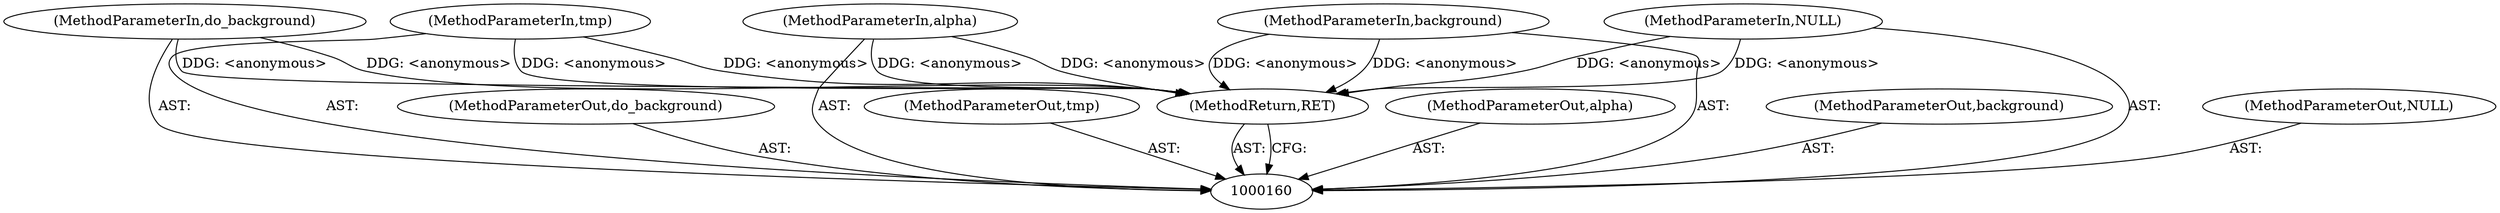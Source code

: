 digraph "1_Android_9d4853418ab2f754c2b63e091c29c5529b8b86ca_43" {
"1000167" [label="(MethodReturn,RET)"];
"1000161" [label="(MethodParameterIn,do_background)"];
"1000184" [label="(MethodParameterOut,do_background)"];
"1000162" [label="(MethodParameterIn,tmp)"];
"1000185" [label="(MethodParameterOut,tmp)"];
"1000163" [label="(MethodParameterIn,alpha)"];
"1000186" [label="(MethodParameterOut,alpha)"];
"1000164" [label="(MethodParameterIn,background)"];
"1000187" [label="(MethodParameterOut,background)"];
"1000165" [label="(MethodParameterIn,NULL)"];
"1000188" [label="(MethodParameterOut,NULL)"];
"1000167" -> "1000160"  [label="AST: "];
"1000167" -> "1000160"  [label="CFG: "];
"1000164" -> "1000167"  [label="DDG: <anonymous>"];
"1000161" -> "1000167"  [label="DDG: <anonymous>"];
"1000165" -> "1000167"  [label="DDG: <anonymous>"];
"1000163" -> "1000167"  [label="DDG: <anonymous>"];
"1000162" -> "1000167"  [label="DDG: <anonymous>"];
"1000161" -> "1000160"  [label="AST: "];
"1000161" -> "1000167"  [label="DDG: <anonymous>"];
"1000184" -> "1000160"  [label="AST: "];
"1000162" -> "1000160"  [label="AST: "];
"1000162" -> "1000167"  [label="DDG: <anonymous>"];
"1000185" -> "1000160"  [label="AST: "];
"1000163" -> "1000160"  [label="AST: "];
"1000163" -> "1000167"  [label="DDG: <anonymous>"];
"1000186" -> "1000160"  [label="AST: "];
"1000164" -> "1000160"  [label="AST: "];
"1000164" -> "1000167"  [label="DDG: <anonymous>"];
"1000187" -> "1000160"  [label="AST: "];
"1000165" -> "1000160"  [label="AST: "];
"1000165" -> "1000167"  [label="DDG: <anonymous>"];
"1000188" -> "1000160"  [label="AST: "];
}
